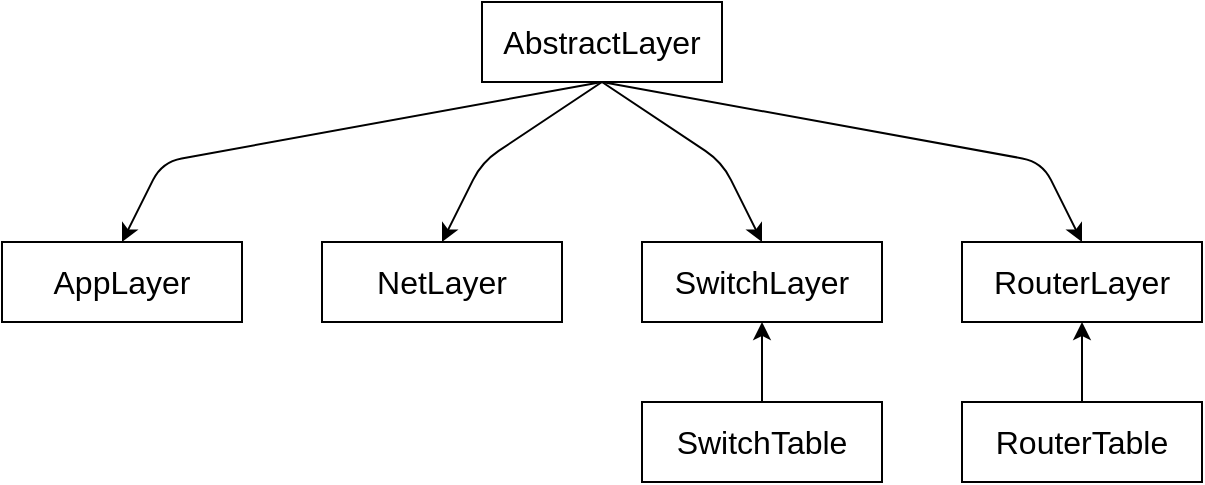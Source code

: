 <mxfile>
    <diagram id="2KXBDAHgapR8f63Pk1hA" name="Page-1">
        <mxGraphModel dx="716" dy="614" grid="1" gridSize="10" guides="1" tooltips="1" connect="1" arrows="1" fold="1" page="1" pageScale="1" pageWidth="827" pageHeight="1169" math="0" shadow="0">
            <root>
                <mxCell id="0"/>
                <mxCell id="1" parent="0"/>
                <mxCell id="22" style="edgeStyle=none;rounded=1;html=1;exitX=0.5;exitY=1;exitDx=0;exitDy=0;entryX=0.5;entryY=0;entryDx=0;entryDy=0;" parent="1" source="17" target="18" edge="1">
                    <mxGeometry relative="1" as="geometry">
                        <Array as="points">
                            <mxPoint x="120" y="160"/>
                        </Array>
                    </mxGeometry>
                </mxCell>
                <mxCell id="23" style="edgeStyle=none;rounded=1;html=1;exitX=0.5;exitY=1;exitDx=0;exitDy=0;entryX=0.5;entryY=0;entryDx=0;entryDy=0;" parent="1" source="17" target="19" edge="1">
                    <mxGeometry relative="1" as="geometry">
                        <Array as="points">
                            <mxPoint x="280" y="160"/>
                        </Array>
                    </mxGeometry>
                </mxCell>
                <mxCell id="24" style="edgeStyle=none;rounded=1;html=1;exitX=0.5;exitY=1;exitDx=0;exitDy=0;entryX=0.5;entryY=0;entryDx=0;entryDy=0;" parent="1" source="17" target="20" edge="1">
                    <mxGeometry relative="1" as="geometry">
                        <Array as="points">
                            <mxPoint x="400" y="160"/>
                        </Array>
                    </mxGeometry>
                </mxCell>
                <mxCell id="25" style="edgeStyle=none;rounded=1;html=1;exitX=0.5;exitY=1;exitDx=0;exitDy=0;entryX=0.5;entryY=0;entryDx=0;entryDy=0;" parent="1" source="17" target="21" edge="1">
                    <mxGeometry relative="1" as="geometry">
                        <Array as="points">
                            <mxPoint x="560" y="160"/>
                        </Array>
                    </mxGeometry>
                </mxCell>
                <mxCell id="17" value="&lt;font style=&quot;font-size: 16px&quot;&gt;AbstractLayer&lt;/font&gt;" style="rounded=0;whiteSpace=wrap;html=1;" parent="1" vertex="1">
                    <mxGeometry x="280" y="80" width="120" height="40" as="geometry"/>
                </mxCell>
                <mxCell id="18" value="&lt;font style=&quot;font-size: 16px&quot;&gt;AppLayer&lt;/font&gt;" style="rounded=0;whiteSpace=wrap;html=1;" parent="1" vertex="1">
                    <mxGeometry x="40" y="200" width="120" height="40" as="geometry"/>
                </mxCell>
                <mxCell id="19" value="&lt;font style=&quot;font-size: 16px&quot;&gt;NetLayer&lt;/font&gt;" style="rounded=0;whiteSpace=wrap;html=1;" parent="1" vertex="1">
                    <mxGeometry x="200" y="200" width="120" height="40" as="geometry"/>
                </mxCell>
                <mxCell id="20" value="&lt;font style=&quot;font-size: 16px&quot;&gt;SwitchLayer&lt;/font&gt;" style="rounded=0;whiteSpace=wrap;html=1;" parent="1" vertex="1">
                    <mxGeometry x="360" y="200" width="120" height="40" as="geometry"/>
                </mxCell>
                <mxCell id="21" value="&lt;font style=&quot;font-size: 16px&quot;&gt;RouterLayer&lt;/font&gt;" style="rounded=0;whiteSpace=wrap;html=1;" parent="1" vertex="1">
                    <mxGeometry x="520" y="200" width="120" height="40" as="geometry"/>
                </mxCell>
                <mxCell id="32" style="edgeStyle=none;html=1;exitX=0.5;exitY=0;exitDx=0;exitDy=0;entryX=0.5;entryY=1;entryDx=0;entryDy=0;" parent="1" source="26" target="21" edge="1">
                    <mxGeometry relative="1" as="geometry"/>
                </mxCell>
                <mxCell id="26" value="&lt;font style=&quot;font-size: 16px&quot;&gt;RouterTable&lt;/font&gt;" style="rounded=0;whiteSpace=wrap;html=1;" parent="1" vertex="1">
                    <mxGeometry x="520" y="280" width="120" height="40" as="geometry"/>
                </mxCell>
                <mxCell id="31" style="edgeStyle=none;html=1;exitX=0.5;exitY=0;exitDx=0;exitDy=0;entryX=0.5;entryY=1;entryDx=0;entryDy=0;" parent="1" source="27" target="20" edge="1">
                    <mxGeometry relative="1" as="geometry"/>
                </mxCell>
                <mxCell id="27" value="&lt;font style=&quot;font-size: 16px&quot;&gt;SwitchTable&lt;br&gt;&lt;/font&gt;" style="rounded=0;whiteSpace=wrap;html=1;" parent="1" vertex="1">
                    <mxGeometry x="360" y="280" width="120" height="40" as="geometry"/>
                </mxCell>
            </root>
        </mxGraphModel>
    </diagram>
</mxfile>